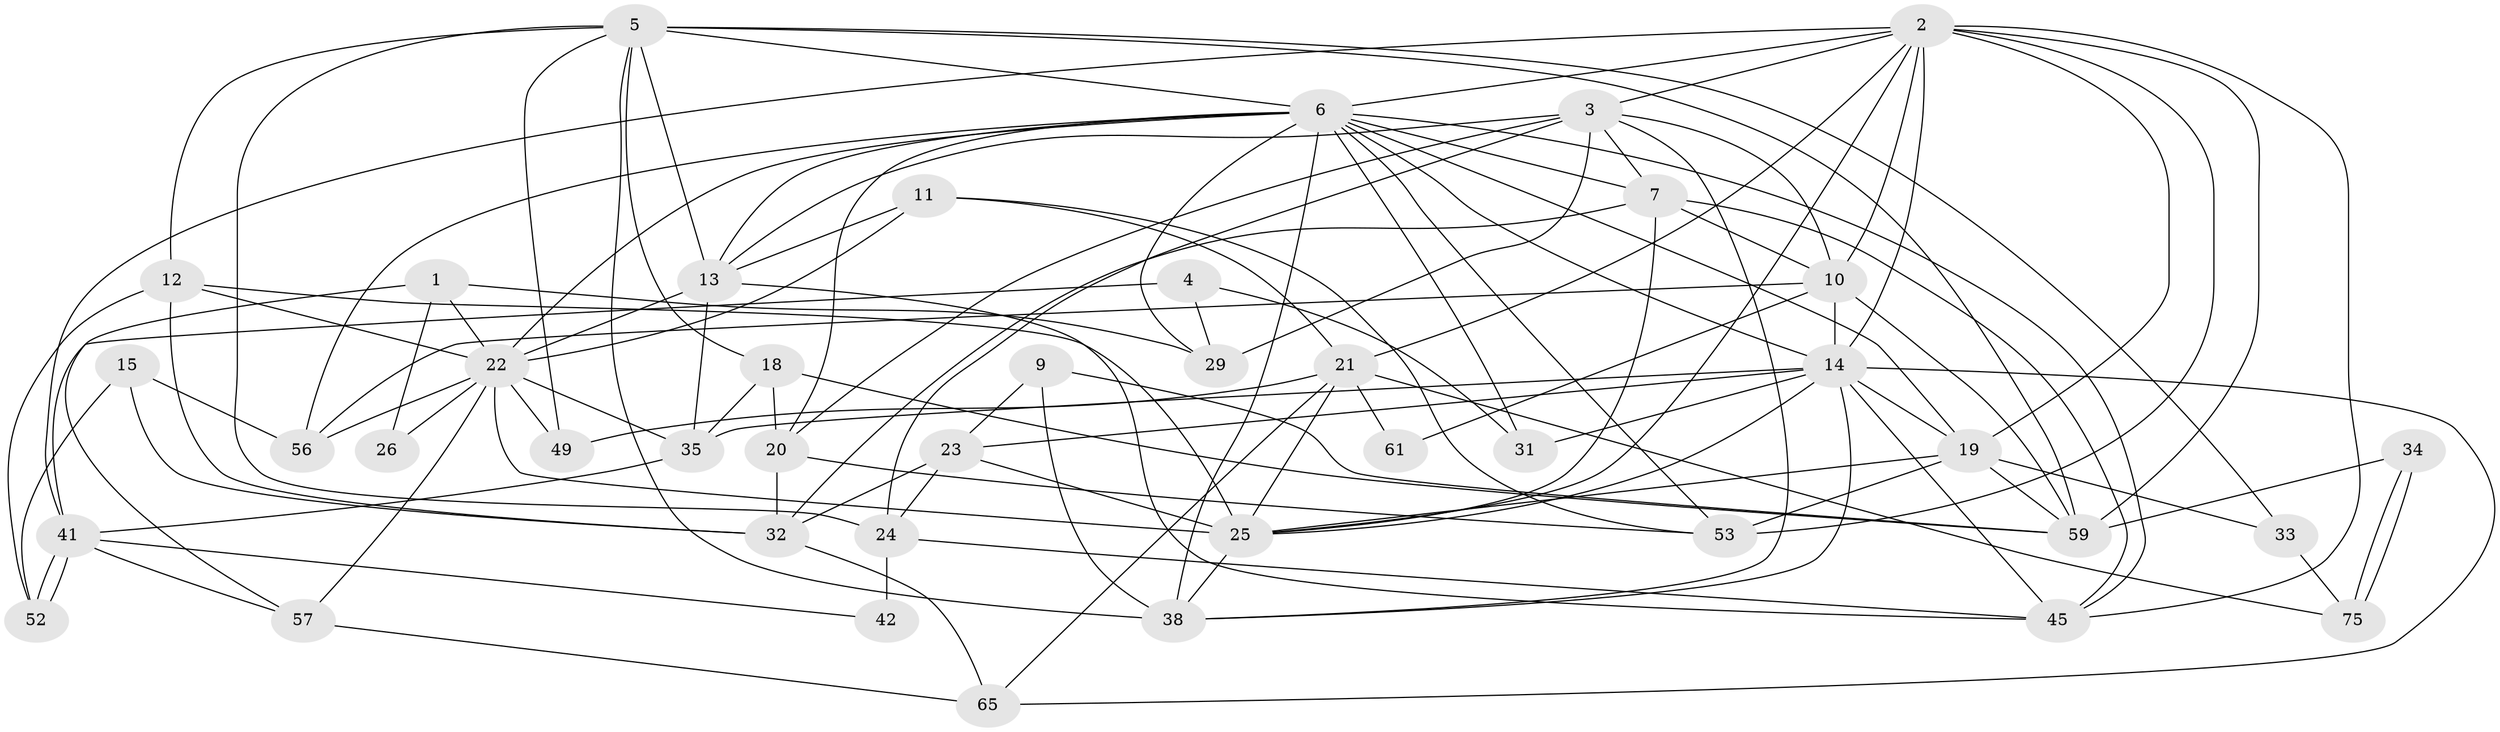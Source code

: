 // original degree distribution, {4: 0.3333333333333333, 6: 0.08333333333333333, 5: 0.20238095238095238, 3: 0.27380952380952384, 7: 0.023809523809523808, 2: 0.08333333333333333}
// Generated by graph-tools (version 1.1) at 2025/14/03/09/25 04:14:48]
// undirected, 42 vertices, 116 edges
graph export_dot {
graph [start="1"]
  node [color=gray90,style=filled];
  1;
  2 [super="+66+39"];
  3 [super="+54+8"];
  4;
  5 [super="+64+27+81"];
  6 [super="+28+46+30+48"];
  7 [super="+76"];
  9;
  10 [super="+47"];
  11;
  12 [super="+78"];
  13 [super="+17+37"];
  14 [super="+16+72+62"];
  15;
  18;
  19 [super="+43"];
  20;
  21 [super="+44"];
  22 [super="+36+73+63"];
  23 [super="+55"];
  24 [super="+69+40"];
  25 [super="+50+60"];
  26;
  29;
  31;
  32 [super="+67"];
  33 [super="+58"];
  34;
  35;
  38;
  41 [super="+79+51"];
  42;
  45 [super="+70"];
  49;
  52;
  53;
  56;
  57 [super="+77"];
  59 [super="+71"];
  61;
  65;
  75;
  1 -- 29;
  1 -- 26;
  1 -- 22;
  1 -- 57;
  2 -- 14;
  2 -- 25;
  2 -- 59;
  2 -- 3;
  2 -- 6 [weight=2];
  2 -- 41;
  2 -- 21;
  2 -- 53;
  2 -- 45;
  2 -- 10;
  2 -- 19;
  3 -- 10;
  3 -- 38;
  3 -- 7;
  3 -- 24 [weight=2];
  3 -- 13;
  3 -- 20;
  3 -- 29;
  4 -- 29;
  4 -- 31;
  4 -- 41;
  5 -- 59;
  5 -- 33 [weight=2];
  5 -- 38;
  5 -- 13 [weight=2];
  5 -- 12;
  5 -- 24 [weight=2];
  5 -- 49;
  5 -- 18;
  5 -- 6;
  6 -- 53 [weight=2];
  6 -- 56;
  6 -- 29 [weight=2];
  6 -- 14;
  6 -- 38;
  6 -- 13;
  6 -- 19;
  6 -- 22;
  6 -- 20;
  6 -- 7;
  6 -- 45;
  6 -- 31;
  7 -- 45;
  7 -- 10;
  7 -- 25;
  7 -- 32;
  9 -- 23;
  9 -- 38;
  9 -- 59;
  10 -- 59;
  10 -- 56;
  10 -- 61;
  10 -- 14;
  11 -- 53;
  11 -- 13;
  11 -- 21;
  11 -- 22;
  12 -- 32 [weight=2];
  12 -- 52;
  12 -- 22;
  12 -- 25;
  13 -- 45;
  13 -- 35;
  13 -- 22;
  14 -- 31;
  14 -- 65;
  14 -- 38;
  14 -- 25;
  14 -- 35;
  14 -- 45;
  14 -- 23;
  14 -- 19;
  15 -- 32;
  15 -- 52;
  15 -- 56;
  18 -- 20;
  18 -- 35;
  18 -- 59;
  19 -- 53;
  19 -- 33;
  19 -- 25;
  19 -- 59;
  20 -- 32;
  20 -- 53;
  21 -- 75;
  21 -- 25;
  21 -- 49;
  21 -- 65;
  21 -- 61;
  22 -- 49;
  22 -- 56;
  22 -- 26;
  22 -- 25;
  22 -- 35;
  22 -- 57;
  23 -- 25;
  23 -- 32;
  23 -- 24;
  24 -- 42 [weight=2];
  24 -- 45;
  25 -- 38;
  32 -- 65;
  33 -- 75;
  34 -- 75;
  34 -- 75;
  34 -- 59;
  35 -- 41;
  41 -- 52;
  41 -- 52;
  41 -- 42;
  41 -- 57;
  57 -- 65;
}
